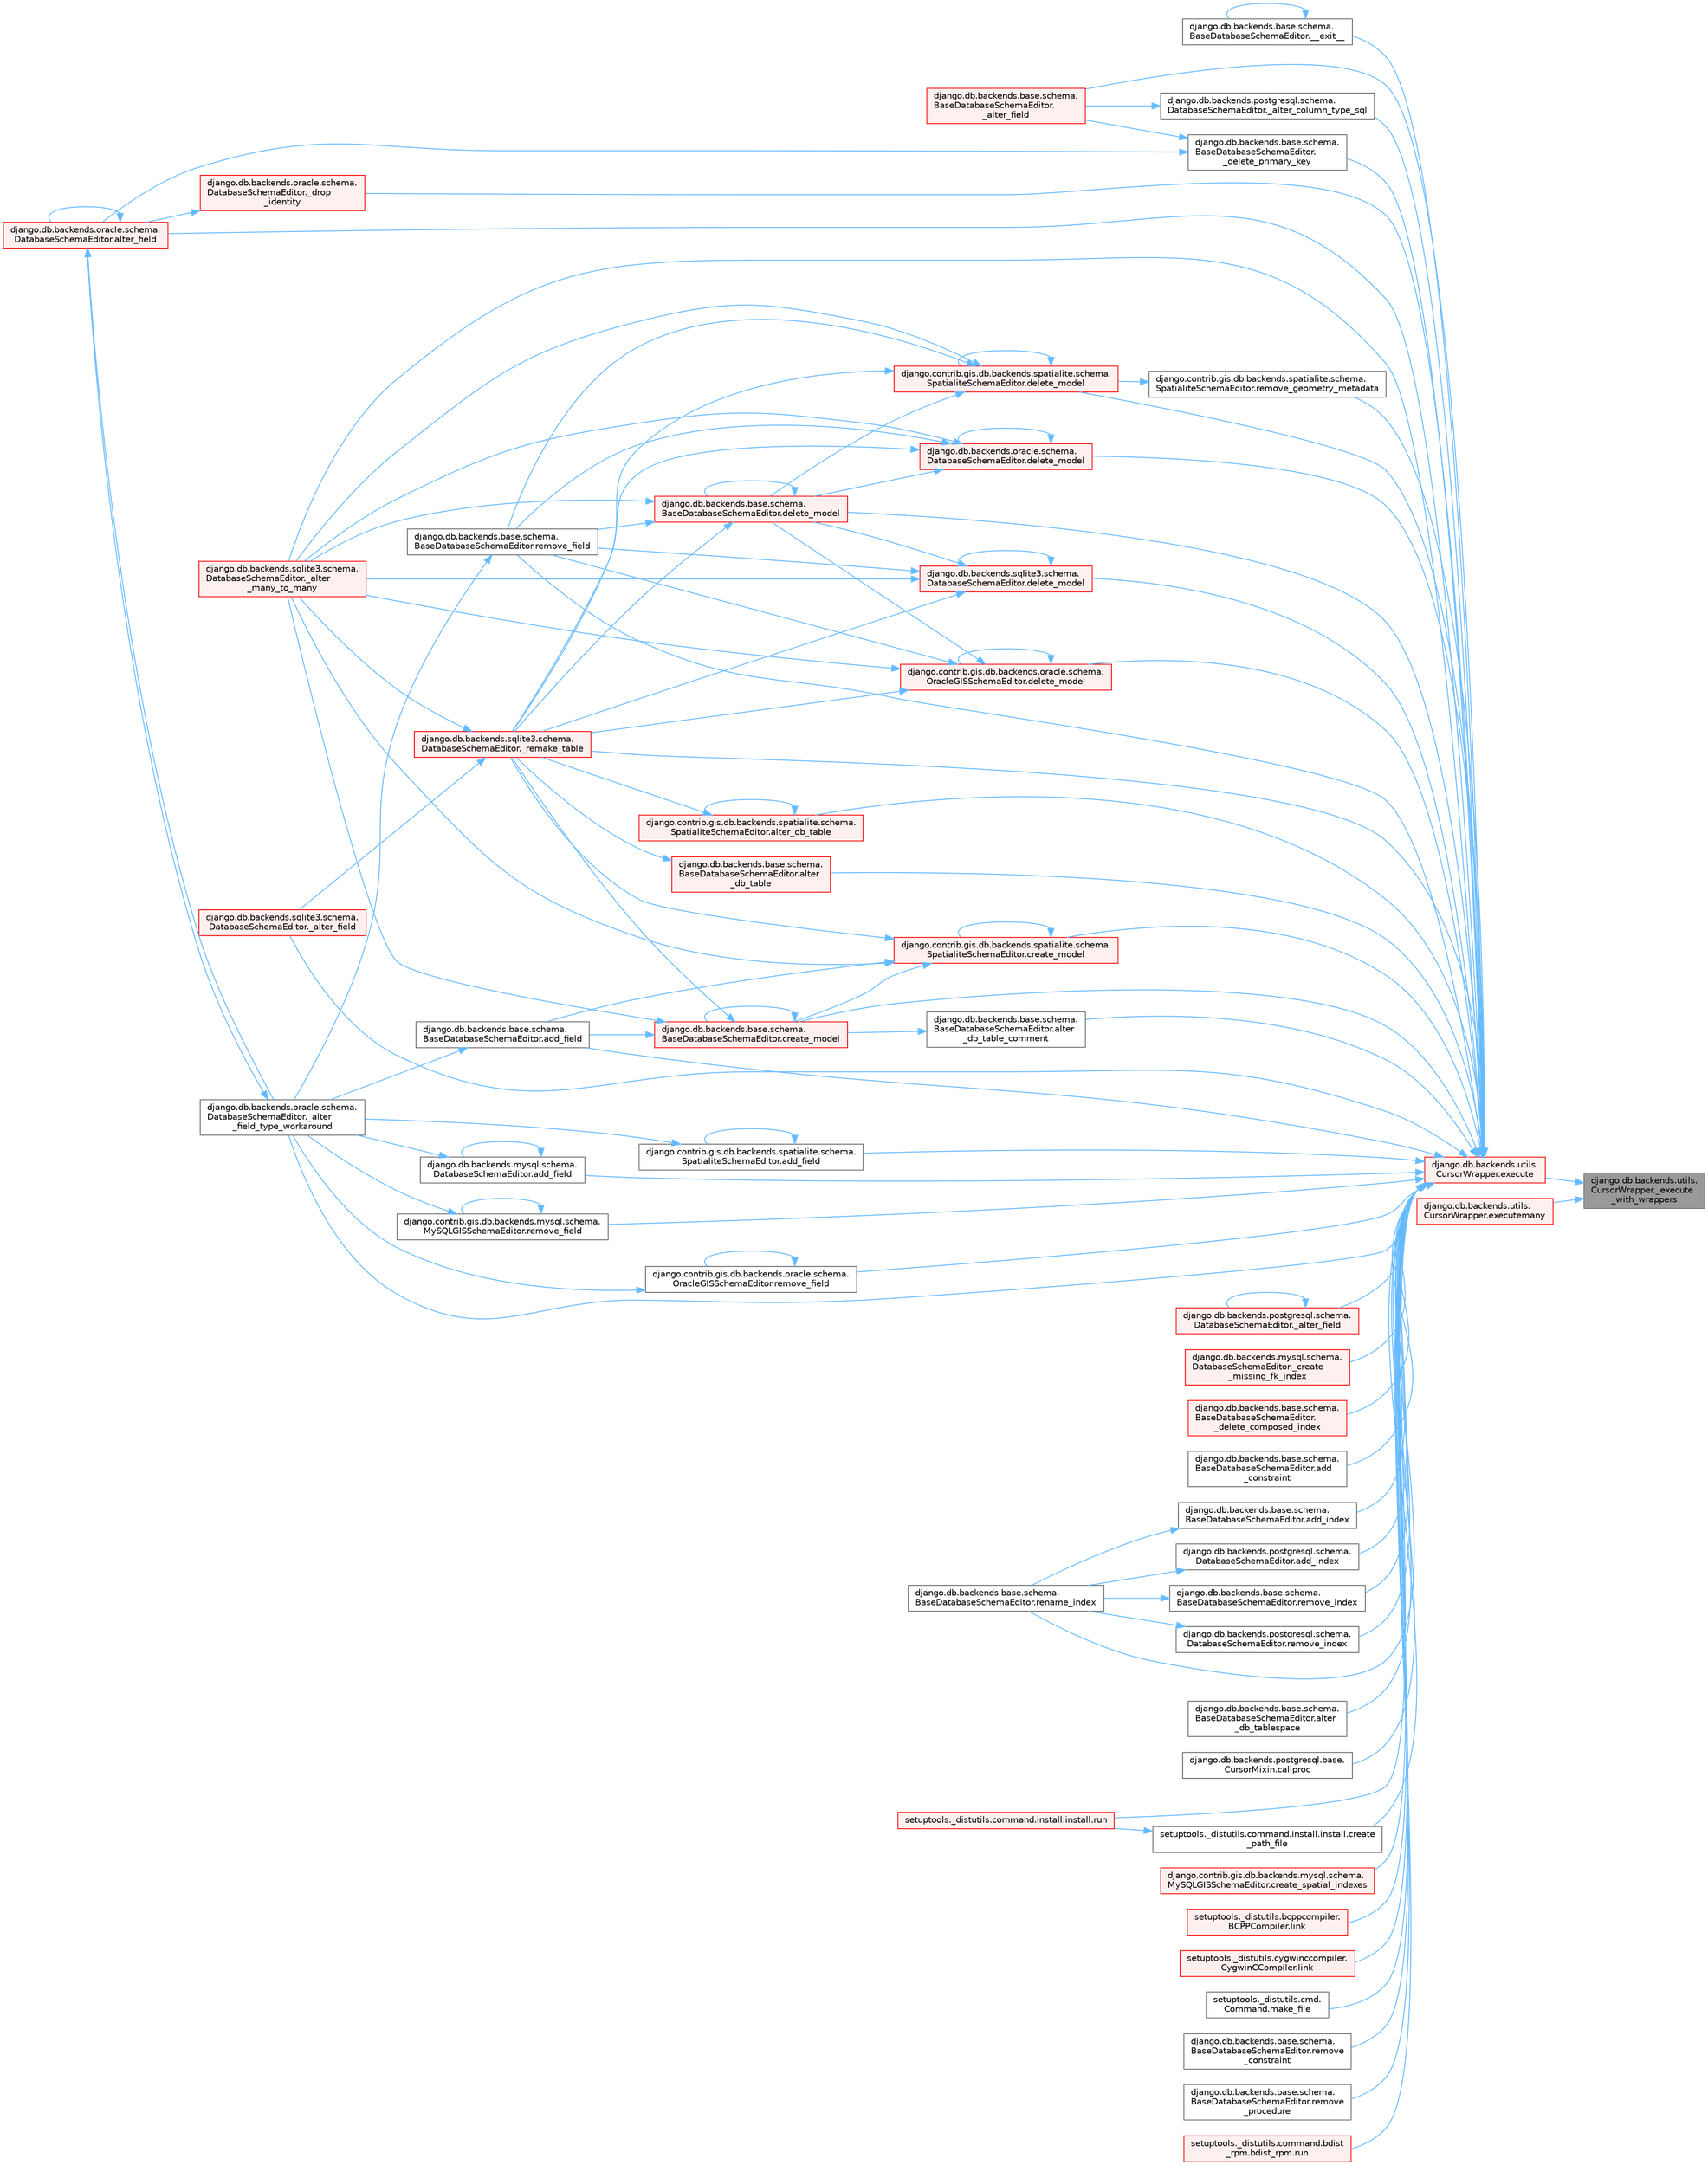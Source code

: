 digraph "django.db.backends.utils.CursorWrapper._execute_with_wrappers"
{
 // LATEX_PDF_SIZE
  bgcolor="transparent";
  edge [fontname=Helvetica,fontsize=10,labelfontname=Helvetica,labelfontsize=10];
  node [fontname=Helvetica,fontsize=10,shape=box,height=0.2,width=0.4];
  rankdir="RL";
  Node1 [id="Node000001",label="django.db.backends.utils.\lCursorWrapper._execute\l_with_wrappers",height=0.2,width=0.4,color="gray40", fillcolor="grey60", style="filled", fontcolor="black",tooltip=" "];
  Node1 -> Node2 [id="edge1_Node000001_Node000002",dir="back",color="steelblue1",style="solid",tooltip=" "];
  Node2 [id="Node000002",label="django.db.backends.utils.\lCursorWrapper.execute",height=0.2,width=0.4,color="red", fillcolor="#FFF0F0", style="filled",URL="$classdjango_1_1db_1_1backends_1_1utils_1_1_cursor_wrapper.html#a7d0bc9b6584c9fee961505e1d460547c",tooltip=" "];
  Node2 -> Node3 [id="edge2_Node000002_Node000003",dir="back",color="steelblue1",style="solid",tooltip=" "];
  Node3 [id="Node000003",label="django.db.backends.base.schema.\lBaseDatabaseSchemaEditor.__exit__",height=0.2,width=0.4,color="grey40", fillcolor="white", style="filled",URL="$classdjango_1_1db_1_1backends_1_1base_1_1schema_1_1_base_database_schema_editor.html#adc641c3cf336c3cba5f945841b7d5790",tooltip=" "];
  Node3 -> Node3 [id="edge3_Node000003_Node000003",dir="back",color="steelblue1",style="solid",tooltip=" "];
  Node2 -> Node4 [id="edge4_Node000002_Node000004",dir="back",color="steelblue1",style="solid",tooltip=" "];
  Node4 [id="Node000004",label="django.db.backends.postgresql.schema.\lDatabaseSchemaEditor._alter_column_type_sql",height=0.2,width=0.4,color="grey40", fillcolor="white", style="filled",URL="$classdjango_1_1db_1_1backends_1_1postgresql_1_1schema_1_1_database_schema_editor.html#addb09171be88c149496b00e7d217d186",tooltip=" "];
  Node4 -> Node5 [id="edge5_Node000004_Node000005",dir="back",color="steelblue1",style="solid",tooltip=" "];
  Node5 [id="Node000005",label="django.db.backends.base.schema.\lBaseDatabaseSchemaEditor.\l_alter_field",height=0.2,width=0.4,color="red", fillcolor="#FFF0F0", style="filled",URL="$classdjango_1_1db_1_1backends_1_1base_1_1schema_1_1_base_database_schema_editor.html#afcda33e5b1eb760a5a66c09033f1b75c",tooltip=" "];
  Node2 -> Node5 [id="edge6_Node000002_Node000005",dir="back",color="steelblue1",style="solid",tooltip=" "];
  Node2 -> Node10 [id="edge7_Node000002_Node000010",dir="back",color="steelblue1",style="solid",tooltip=" "];
  Node10 [id="Node000010",label="django.db.backends.postgresql.schema.\lDatabaseSchemaEditor._alter_field",height=0.2,width=0.4,color="red", fillcolor="#FFF0F0", style="filled",URL="$classdjango_1_1db_1_1backends_1_1postgresql_1_1schema_1_1_database_schema_editor.html#a143eb4ff7fc0f555417eb054bb91c41d",tooltip=" "];
  Node10 -> Node10 [id="edge8_Node000010_Node000010",dir="back",color="steelblue1",style="solid",tooltip=" "];
  Node2 -> Node11 [id="edge9_Node000002_Node000011",dir="back",color="steelblue1",style="solid",tooltip=" "];
  Node11 [id="Node000011",label="django.db.backends.sqlite3.schema.\lDatabaseSchemaEditor._alter_field",height=0.2,width=0.4,color="red", fillcolor="#FFF0F0", style="filled",URL="$classdjango_1_1db_1_1backends_1_1sqlite3_1_1schema_1_1_database_schema_editor.html#ab256c1d60756ea054e7249a3aa80d43b",tooltip=" "];
  Node2 -> Node9 [id="edge10_Node000002_Node000009",dir="back",color="steelblue1",style="solid",tooltip=" "];
  Node9 [id="Node000009",label="django.db.backends.oracle.schema.\lDatabaseSchemaEditor._alter\l_field_type_workaround",height=0.2,width=0.4,color="grey40", fillcolor="white", style="filled",URL="$classdjango_1_1db_1_1backends_1_1oracle_1_1schema_1_1_database_schema_editor.html#a78bc314f7e1030c1ef072c72a185ebd5",tooltip=" "];
  Node9 -> Node8 [id="edge11_Node000009_Node000008",dir="back",color="steelblue1",style="solid",tooltip=" "];
  Node8 [id="Node000008",label="django.db.backends.oracle.schema.\lDatabaseSchemaEditor.alter_field",height=0.2,width=0.4,color="red", fillcolor="#FFF0F0", style="filled",URL="$classdjango_1_1db_1_1backends_1_1oracle_1_1schema_1_1_database_schema_editor.html#abeddc040d6a7af1ca57aee72ee85784f",tooltip=" "];
  Node8 -> Node9 [id="edge12_Node000008_Node000009",dir="back",color="steelblue1",style="solid",tooltip=" "];
  Node8 -> Node8 [id="edge13_Node000008_Node000008",dir="back",color="steelblue1",style="solid",tooltip=" "];
  Node2 -> Node12 [id="edge14_Node000002_Node000012",dir="back",color="steelblue1",style="solid",tooltip=" "];
  Node12 [id="Node000012",label="django.db.backends.sqlite3.schema.\lDatabaseSchemaEditor._alter\l_many_to_many",height=0.2,width=0.4,color="red", fillcolor="#FFF0F0", style="filled",URL="$classdjango_1_1db_1_1backends_1_1sqlite3_1_1schema_1_1_database_schema_editor.html#a0eb5631cba4809779acc541260e47610",tooltip=" "];
  Node2 -> Node13 [id="edge15_Node000002_Node000013",dir="back",color="steelblue1",style="solid",tooltip=" "];
  Node13 [id="Node000013",label="django.db.backends.mysql.schema.\lDatabaseSchemaEditor._create\l_missing_fk_index",height=0.2,width=0.4,color="red", fillcolor="#FFF0F0", style="filled",URL="$classdjango_1_1db_1_1backends_1_1mysql_1_1schema_1_1_database_schema_editor.html#a1409fb923121da63909627d7bd8ea396",tooltip=" "];
  Node2 -> Node20 [id="edge16_Node000002_Node000020",dir="back",color="steelblue1",style="solid",tooltip=" "];
  Node20 [id="Node000020",label="django.db.backends.base.schema.\lBaseDatabaseSchemaEditor.\l_delete_composed_index",height=0.2,width=0.4,color="red", fillcolor="#FFF0F0", style="filled",URL="$classdjango_1_1db_1_1backends_1_1base_1_1schema_1_1_base_database_schema_editor.html#a83847fbdf8dec0e82dd6028e7b3171f1",tooltip=" "];
  Node2 -> Node21 [id="edge17_Node000002_Node000021",dir="back",color="steelblue1",style="solid",tooltip=" "];
  Node21 [id="Node000021",label="django.db.backends.base.schema.\lBaseDatabaseSchemaEditor.\l_delete_primary_key",height=0.2,width=0.4,color="grey40", fillcolor="white", style="filled",URL="$classdjango_1_1db_1_1backends_1_1base_1_1schema_1_1_base_database_schema_editor.html#a81047e315c7b3f3a5688d5d294491694",tooltip=" "];
  Node21 -> Node5 [id="edge18_Node000021_Node000005",dir="back",color="steelblue1",style="solid",tooltip=" "];
  Node21 -> Node8 [id="edge19_Node000021_Node000008",dir="back",color="steelblue1",style="solid",tooltip=" "];
  Node2 -> Node22 [id="edge20_Node000002_Node000022",dir="back",color="steelblue1",style="solid",tooltip=" "];
  Node22 [id="Node000022",label="django.db.backends.oracle.schema.\lDatabaseSchemaEditor._drop\l_identity",height=0.2,width=0.4,color="red", fillcolor="#FFF0F0", style="filled",URL="$classdjango_1_1db_1_1backends_1_1oracle_1_1schema_1_1_database_schema_editor.html#a215f07e8311d1fd657957c4dbba8cfde",tooltip=" "];
  Node22 -> Node8 [id="edge21_Node000022_Node000008",dir="back",color="steelblue1",style="solid",tooltip=" "];
  Node2 -> Node25 [id="edge22_Node000002_Node000025",dir="back",color="steelblue1",style="solid",tooltip=" "];
  Node25 [id="Node000025",label="django.db.backends.sqlite3.schema.\lDatabaseSchemaEditor._remake_table",height=0.2,width=0.4,color="red", fillcolor="#FFF0F0", style="filled",URL="$classdjango_1_1db_1_1backends_1_1sqlite3_1_1schema_1_1_database_schema_editor.html#a9b5b247b2cd836c48a65726025b45e11",tooltip=" "];
  Node25 -> Node11 [id="edge23_Node000025_Node000011",dir="back",color="steelblue1",style="solid",tooltip=" "];
  Node25 -> Node12 [id="edge24_Node000025_Node000012",dir="back",color="steelblue1",style="solid",tooltip=" "];
  Node2 -> Node31 [id="edge25_Node000002_Node000031",dir="back",color="steelblue1",style="solid",tooltip=" "];
  Node31 [id="Node000031",label="django.db.backends.base.schema.\lBaseDatabaseSchemaEditor.add\l_constraint",height=0.2,width=0.4,color="grey40", fillcolor="white", style="filled",URL="$classdjango_1_1db_1_1backends_1_1base_1_1schema_1_1_base_database_schema_editor.html#a017871908a4c3682551db6c19aa549d4",tooltip=" "];
  Node2 -> Node32 [id="edge26_Node000002_Node000032",dir="back",color="steelblue1",style="solid",tooltip=" "];
  Node32 [id="Node000032",label="django.contrib.gis.db.backends.spatialite.schema.\lSpatialiteSchemaEditor.add_field",height=0.2,width=0.4,color="grey40", fillcolor="white", style="filled",URL="$classdjango_1_1contrib_1_1gis_1_1db_1_1backends_1_1spatialite_1_1schema_1_1_spatialite_schema_editor.html#ac6c0a11c42d919d3c5cc74bb59d8dcfc",tooltip=" "];
  Node32 -> Node9 [id="edge27_Node000032_Node000009",dir="back",color="steelblue1",style="solid",tooltip=" "];
  Node32 -> Node32 [id="edge28_Node000032_Node000032",dir="back",color="steelblue1",style="solid",tooltip=" "];
  Node2 -> Node33 [id="edge29_Node000002_Node000033",dir="back",color="steelblue1",style="solid",tooltip=" "];
  Node33 [id="Node000033",label="django.db.backends.base.schema.\lBaseDatabaseSchemaEditor.add_field",height=0.2,width=0.4,color="grey40", fillcolor="white", style="filled",URL="$classdjango_1_1db_1_1backends_1_1base_1_1schema_1_1_base_database_schema_editor.html#affe03b0f7c180f8cb5759a5cff4f006a",tooltip=" "];
  Node33 -> Node9 [id="edge30_Node000033_Node000009",dir="back",color="steelblue1",style="solid",tooltip=" "];
  Node2 -> Node34 [id="edge31_Node000002_Node000034",dir="back",color="steelblue1",style="solid",tooltip=" "];
  Node34 [id="Node000034",label="django.db.backends.mysql.schema.\lDatabaseSchemaEditor.add_field",height=0.2,width=0.4,color="grey40", fillcolor="white", style="filled",URL="$classdjango_1_1db_1_1backends_1_1mysql_1_1schema_1_1_database_schema_editor.html#a2bb764c2fab516643cccf83b8865b410",tooltip=" "];
  Node34 -> Node9 [id="edge32_Node000034_Node000009",dir="back",color="steelblue1",style="solid",tooltip=" "];
  Node34 -> Node34 [id="edge33_Node000034_Node000034",dir="back",color="steelblue1",style="solid",tooltip=" "];
  Node2 -> Node35 [id="edge34_Node000002_Node000035",dir="back",color="steelblue1",style="solid",tooltip=" "];
  Node35 [id="Node000035",label="django.db.backends.base.schema.\lBaseDatabaseSchemaEditor.add_index",height=0.2,width=0.4,color="grey40", fillcolor="white", style="filled",URL="$classdjango_1_1db_1_1backends_1_1base_1_1schema_1_1_base_database_schema_editor.html#abc2d41f83d865510442ebead47b3ed96",tooltip=" "];
  Node35 -> Node19 [id="edge35_Node000035_Node000019",dir="back",color="steelblue1",style="solid",tooltip=" "];
  Node19 [id="Node000019",label="django.db.backends.base.schema.\lBaseDatabaseSchemaEditor.rename_index",height=0.2,width=0.4,color="grey40", fillcolor="white", style="filled",URL="$classdjango_1_1db_1_1backends_1_1base_1_1schema_1_1_base_database_schema_editor.html#a8e3b9af9743243db37771266a61f11e2",tooltip=" "];
  Node2 -> Node36 [id="edge36_Node000002_Node000036",dir="back",color="steelblue1",style="solid",tooltip=" "];
  Node36 [id="Node000036",label="django.db.backends.postgresql.schema.\lDatabaseSchemaEditor.add_index",height=0.2,width=0.4,color="grey40", fillcolor="white", style="filled",URL="$classdjango_1_1db_1_1backends_1_1postgresql_1_1schema_1_1_database_schema_editor.html#acc6cde4ca005b9128ef4a9e9b556b3b0",tooltip=" "];
  Node36 -> Node19 [id="edge37_Node000036_Node000019",dir="back",color="steelblue1",style="solid",tooltip=" "];
  Node2 -> Node37 [id="edge38_Node000002_Node000037",dir="back",color="steelblue1",style="solid",tooltip=" "];
  Node37 [id="Node000037",label="django.contrib.gis.db.backends.spatialite.schema.\lSpatialiteSchemaEditor.alter_db_table",height=0.2,width=0.4,color="red", fillcolor="#FFF0F0", style="filled",URL="$classdjango_1_1contrib_1_1gis_1_1db_1_1backends_1_1spatialite_1_1schema_1_1_spatialite_schema_editor.html#a3c238b03e587be42747e3a128cd44946",tooltip=" "];
  Node37 -> Node25 [id="edge39_Node000037_Node000025",dir="back",color="steelblue1",style="solid",tooltip=" "];
  Node37 -> Node37 [id="edge40_Node000037_Node000037",dir="back",color="steelblue1",style="solid",tooltip=" "];
  Node2 -> Node38 [id="edge41_Node000002_Node000038",dir="back",color="steelblue1",style="solid",tooltip=" "];
  Node38 [id="Node000038",label="django.db.backends.base.schema.\lBaseDatabaseSchemaEditor.alter\l_db_table",height=0.2,width=0.4,color="red", fillcolor="#FFF0F0", style="filled",URL="$classdjango_1_1db_1_1backends_1_1base_1_1schema_1_1_base_database_schema_editor.html#a6975136cc10a20541aed6b53fea99565",tooltip=" "];
  Node38 -> Node25 [id="edge42_Node000038_Node000025",dir="back",color="steelblue1",style="solid",tooltip=" "];
  Node2 -> Node39 [id="edge43_Node000002_Node000039",dir="back",color="steelblue1",style="solid",tooltip=" "];
  Node39 [id="Node000039",label="django.db.backends.base.schema.\lBaseDatabaseSchemaEditor.alter\l_db_table_comment",height=0.2,width=0.4,color="grey40", fillcolor="white", style="filled",URL="$classdjango_1_1db_1_1backends_1_1base_1_1schema_1_1_base_database_schema_editor.html#a788ba4cf1ea36f15a1b1d7a11b8d31a1",tooltip=" "];
  Node39 -> Node40 [id="edge44_Node000039_Node000040",dir="back",color="steelblue1",style="solid",tooltip=" "];
  Node40 [id="Node000040",label="django.db.backends.base.schema.\lBaseDatabaseSchemaEditor.create_model",height=0.2,width=0.4,color="red", fillcolor="#FFF0F0", style="filled",URL="$classdjango_1_1db_1_1backends_1_1base_1_1schema_1_1_base_database_schema_editor.html#a802611d84fc67073227f245b7e881331",tooltip=" "];
  Node40 -> Node12 [id="edge45_Node000040_Node000012",dir="back",color="steelblue1",style="solid",tooltip=" "];
  Node40 -> Node25 [id="edge46_Node000040_Node000025",dir="back",color="steelblue1",style="solid",tooltip=" "];
  Node40 -> Node33 [id="edge47_Node000040_Node000033",dir="back",color="steelblue1",style="solid",tooltip=" "];
  Node40 -> Node40 [id="edge48_Node000040_Node000040",dir="back",color="steelblue1",style="solid",tooltip=" "];
  Node2 -> Node41 [id="edge49_Node000002_Node000041",dir="back",color="steelblue1",style="solid",tooltip=" "];
  Node41 [id="Node000041",label="django.db.backends.base.schema.\lBaseDatabaseSchemaEditor.alter\l_db_tablespace",height=0.2,width=0.4,color="grey40", fillcolor="white", style="filled",URL="$classdjango_1_1db_1_1backends_1_1base_1_1schema_1_1_base_database_schema_editor.html#ac93f875aaebf90f4c28d2ec8f963acdd",tooltip=" "];
  Node2 -> Node8 [id="edge50_Node000002_Node000008",dir="back",color="steelblue1",style="solid",tooltip=" "];
  Node2 -> Node42 [id="edge51_Node000002_Node000042",dir="back",color="steelblue1",style="solid",tooltip=" "];
  Node42 [id="Node000042",label="django.db.backends.postgresql.base.\lCursorMixin.callproc",height=0.2,width=0.4,color="grey40", fillcolor="white", style="filled",URL="$classdjango_1_1db_1_1backends_1_1postgresql_1_1base_1_1_cursor_mixin.html#a47ae60510118aff959f7ee3bc049cdcd",tooltip=" "];
  Node2 -> Node43 [id="edge52_Node000002_Node000043",dir="back",color="steelblue1",style="solid",tooltip=" "];
  Node43 [id="Node000043",label="django.contrib.gis.db.backends.spatialite.schema.\lSpatialiteSchemaEditor.create_model",height=0.2,width=0.4,color="red", fillcolor="#FFF0F0", style="filled",URL="$classdjango_1_1contrib_1_1gis_1_1db_1_1backends_1_1spatialite_1_1schema_1_1_spatialite_schema_editor.html#a19b94a34b1e1e5fc3cd38c736f21f025",tooltip=" "];
  Node43 -> Node12 [id="edge53_Node000043_Node000012",dir="back",color="steelblue1",style="solid",tooltip=" "];
  Node43 -> Node25 [id="edge54_Node000043_Node000025",dir="back",color="steelblue1",style="solid",tooltip=" "];
  Node43 -> Node33 [id="edge55_Node000043_Node000033",dir="back",color="steelblue1",style="solid",tooltip=" "];
  Node43 -> Node43 [id="edge56_Node000043_Node000043",dir="back",color="steelblue1",style="solid",tooltip=" "];
  Node43 -> Node40 [id="edge57_Node000043_Node000040",dir="back",color="steelblue1",style="solid",tooltip=" "];
  Node2 -> Node40 [id="edge58_Node000002_Node000040",dir="back",color="steelblue1",style="solid",tooltip=" "];
  Node2 -> Node44 [id="edge59_Node000002_Node000044",dir="back",color="steelblue1",style="solid",tooltip=" "];
  Node44 [id="Node000044",label="setuptools._distutils.command.install.install.create\l_path_file",height=0.2,width=0.4,color="grey40", fillcolor="white", style="filled",URL="$classsetuptools_1_1__distutils_1_1command_1_1install_1_1install.html#ae5b9163a32dec1fd8d16c029acf46364",tooltip=" "];
  Node44 -> Node45 [id="edge60_Node000044_Node000045",dir="back",color="steelblue1",style="solid",tooltip=" "];
  Node45 [id="Node000045",label="setuptools._distutils.command.install.install.run",height=0.2,width=0.4,color="red", fillcolor="#FFF0F0", style="filled",URL="$classsetuptools_1_1__distutils_1_1command_1_1install_1_1install.html#a334865e31c8184ad6db89bade3233a4f",tooltip=" "];
  Node2 -> Node50 [id="edge61_Node000002_Node000050",dir="back",color="steelblue1",style="solid",tooltip=" "];
  Node50 [id="Node000050",label="django.contrib.gis.db.backends.mysql.schema.\lMySQLGISSchemaEditor.create_spatial_indexes",height=0.2,width=0.4,color="red", fillcolor="#FFF0F0", style="filled",URL="$classdjango_1_1contrib_1_1gis_1_1db_1_1backends_1_1mysql_1_1schema_1_1_my_s_q_l_g_i_s_schema_editor.html#ab01e4e9753b9691b274cfe31c800fb87",tooltip=" "];
  Node2 -> Node53 [id="edge62_Node000002_Node000053",dir="back",color="steelblue1",style="solid",tooltip=" "];
  Node53 [id="Node000053",label="django.contrib.gis.db.backends.oracle.schema.\lOracleGISSchemaEditor.delete_model",height=0.2,width=0.4,color="red", fillcolor="#FFF0F0", style="filled",URL="$classdjango_1_1contrib_1_1gis_1_1db_1_1backends_1_1oracle_1_1schema_1_1_oracle_g_i_s_schema_editor.html#a7e204de51c85be33515ce57fa48849df",tooltip=" "];
  Node53 -> Node12 [id="edge63_Node000053_Node000012",dir="back",color="steelblue1",style="solid",tooltip=" "];
  Node53 -> Node25 [id="edge64_Node000053_Node000025",dir="back",color="steelblue1",style="solid",tooltip=" "];
  Node53 -> Node53 [id="edge65_Node000053_Node000053",dir="back",color="steelblue1",style="solid",tooltip=" "];
  Node53 -> Node56 [id="edge66_Node000053_Node000056",dir="back",color="steelblue1",style="solid",tooltip=" "];
  Node56 [id="Node000056",label="django.db.backends.base.schema.\lBaseDatabaseSchemaEditor.delete_model",height=0.2,width=0.4,color="red", fillcolor="#FFF0F0", style="filled",URL="$classdjango_1_1db_1_1backends_1_1base_1_1schema_1_1_base_database_schema_editor.html#a4685be374dca3bb40806d579c17c4a71",tooltip=" "];
  Node56 -> Node12 [id="edge67_Node000056_Node000012",dir="back",color="steelblue1",style="solid",tooltip=" "];
  Node56 -> Node25 [id="edge68_Node000056_Node000025",dir="back",color="steelblue1",style="solid",tooltip=" "];
  Node56 -> Node56 [id="edge69_Node000056_Node000056",dir="back",color="steelblue1",style="solid",tooltip=" "];
  Node56 -> Node57 [id="edge70_Node000056_Node000057",dir="back",color="steelblue1",style="solid",tooltip=" "];
  Node57 [id="Node000057",label="django.db.backends.base.schema.\lBaseDatabaseSchemaEditor.remove_field",height=0.2,width=0.4,color="grey40", fillcolor="white", style="filled",URL="$classdjango_1_1db_1_1backends_1_1base_1_1schema_1_1_base_database_schema_editor.html#a962851f801c541e11c9ad9265bfe3347",tooltip=" "];
  Node57 -> Node9 [id="edge71_Node000057_Node000009",dir="back",color="steelblue1",style="solid",tooltip=" "];
  Node53 -> Node57 [id="edge72_Node000053_Node000057",dir="back",color="steelblue1",style="solid",tooltip=" "];
  Node2 -> Node58 [id="edge73_Node000002_Node000058",dir="back",color="steelblue1",style="solid",tooltip=" "];
  Node58 [id="Node000058",label="django.contrib.gis.db.backends.spatialite.schema.\lSpatialiteSchemaEditor.delete_model",height=0.2,width=0.4,color="red", fillcolor="#FFF0F0", style="filled",URL="$classdjango_1_1contrib_1_1gis_1_1db_1_1backends_1_1spatialite_1_1schema_1_1_spatialite_schema_editor.html#a1d324c35e2535b9adf7cbecb68fe761d",tooltip=" "];
  Node58 -> Node12 [id="edge74_Node000058_Node000012",dir="back",color="steelblue1",style="solid",tooltip=" "];
  Node58 -> Node25 [id="edge75_Node000058_Node000025",dir="back",color="steelblue1",style="solid",tooltip=" "];
  Node58 -> Node58 [id="edge76_Node000058_Node000058",dir="back",color="steelblue1",style="solid",tooltip=" "];
  Node58 -> Node56 [id="edge77_Node000058_Node000056",dir="back",color="steelblue1",style="solid",tooltip=" "];
  Node58 -> Node57 [id="edge78_Node000058_Node000057",dir="back",color="steelblue1",style="solid",tooltip=" "];
  Node2 -> Node56 [id="edge79_Node000002_Node000056",dir="back",color="steelblue1",style="solid",tooltip=" "];
  Node2 -> Node59 [id="edge80_Node000002_Node000059",dir="back",color="steelblue1",style="solid",tooltip=" "];
  Node59 [id="Node000059",label="django.db.backends.oracle.schema.\lDatabaseSchemaEditor.delete_model",height=0.2,width=0.4,color="red", fillcolor="#FFF0F0", style="filled",URL="$classdjango_1_1db_1_1backends_1_1oracle_1_1schema_1_1_database_schema_editor.html#ab50218126d3c815cba56fe0387a8dcba",tooltip=" "];
  Node59 -> Node12 [id="edge81_Node000059_Node000012",dir="back",color="steelblue1",style="solid",tooltip=" "];
  Node59 -> Node25 [id="edge82_Node000059_Node000025",dir="back",color="steelblue1",style="solid",tooltip=" "];
  Node59 -> Node56 [id="edge83_Node000059_Node000056",dir="back",color="steelblue1",style="solid",tooltip=" "];
  Node59 -> Node59 [id="edge84_Node000059_Node000059",dir="back",color="steelblue1",style="solid",tooltip=" "];
  Node59 -> Node57 [id="edge85_Node000059_Node000057",dir="back",color="steelblue1",style="solid",tooltip=" "];
  Node2 -> Node60 [id="edge86_Node000002_Node000060",dir="back",color="steelblue1",style="solid",tooltip=" "];
  Node60 [id="Node000060",label="django.db.backends.sqlite3.schema.\lDatabaseSchemaEditor.delete_model",height=0.2,width=0.4,color="red", fillcolor="#FFF0F0", style="filled",URL="$classdjango_1_1db_1_1backends_1_1sqlite3_1_1schema_1_1_database_schema_editor.html#ace17666280378c6270bb6569941a67ad",tooltip=" "];
  Node60 -> Node12 [id="edge87_Node000060_Node000012",dir="back",color="steelblue1",style="solid",tooltip=" "];
  Node60 -> Node25 [id="edge88_Node000060_Node000025",dir="back",color="steelblue1",style="solid",tooltip=" "];
  Node60 -> Node56 [id="edge89_Node000060_Node000056",dir="back",color="steelblue1",style="solid",tooltip=" "];
  Node60 -> Node60 [id="edge90_Node000060_Node000060",dir="back",color="steelblue1",style="solid",tooltip=" "];
  Node60 -> Node57 [id="edge91_Node000060_Node000057",dir="back",color="steelblue1",style="solid",tooltip=" "];
  Node2 -> Node61 [id="edge92_Node000002_Node000061",dir="back",color="steelblue1",style="solid",tooltip=" "];
  Node61 [id="Node000061",label="setuptools._distutils.bcppcompiler.\lBCPPCompiler.link",height=0.2,width=0.4,color="red", fillcolor="#FFF0F0", style="filled",URL="$classsetuptools_1_1__distutils_1_1bcppcompiler_1_1_b_c_p_p_compiler.html#a9207773d36ecabdd197469c6dcff5e41",tooltip=" "];
  Node2 -> Node79 [id="edge93_Node000002_Node000079",dir="back",color="steelblue1",style="solid",tooltip=" "];
  Node79 [id="Node000079",label="setuptools._distutils.cygwinccompiler.\lCygwinCCompiler.link",height=0.2,width=0.4,color="red", fillcolor="#FFF0F0", style="filled",URL="$classsetuptools_1_1__distutils_1_1cygwinccompiler_1_1_cygwin_c_compiler.html#a90d2f2ffa74da0002fe22b41afc2cc2f",tooltip=" "];
  Node2 -> Node89 [id="edge94_Node000002_Node000089",dir="back",color="steelblue1",style="solid",tooltip=" "];
  Node89 [id="Node000089",label="setuptools._distutils.cmd.\lCommand.make_file",height=0.2,width=0.4,color="grey40", fillcolor="white", style="filled",URL="$classsetuptools_1_1__distutils_1_1cmd_1_1_command.html#a3165448f29bc3975e4443166b8ff2930",tooltip=" "];
  Node2 -> Node90 [id="edge95_Node000002_Node000090",dir="back",color="steelblue1",style="solid",tooltip=" "];
  Node90 [id="Node000090",label="django.db.backends.base.schema.\lBaseDatabaseSchemaEditor.remove\l_constraint",height=0.2,width=0.4,color="grey40", fillcolor="white", style="filled",URL="$classdjango_1_1db_1_1backends_1_1base_1_1schema_1_1_base_database_schema_editor.html#a686afe17ec7912aff8234454a6380d09",tooltip=" "];
  Node2 -> Node91 [id="edge96_Node000002_Node000091",dir="back",color="steelblue1",style="solid",tooltip=" "];
  Node91 [id="Node000091",label="django.contrib.gis.db.backends.mysql.schema.\lMySQLGISSchemaEditor.remove_field",height=0.2,width=0.4,color="grey40", fillcolor="white", style="filled",URL="$classdjango_1_1contrib_1_1gis_1_1db_1_1backends_1_1mysql_1_1schema_1_1_my_s_q_l_g_i_s_schema_editor.html#a42c4ccd16596ef9bc64369e876e66df3",tooltip=" "];
  Node91 -> Node9 [id="edge97_Node000091_Node000009",dir="back",color="steelblue1",style="solid",tooltip=" "];
  Node91 -> Node91 [id="edge98_Node000091_Node000091",dir="back",color="steelblue1",style="solid",tooltip=" "];
  Node2 -> Node92 [id="edge99_Node000002_Node000092",dir="back",color="steelblue1",style="solid",tooltip=" "];
  Node92 [id="Node000092",label="django.contrib.gis.db.backends.oracle.schema.\lOracleGISSchemaEditor.remove_field",height=0.2,width=0.4,color="grey40", fillcolor="white", style="filled",URL="$classdjango_1_1contrib_1_1gis_1_1db_1_1backends_1_1oracle_1_1schema_1_1_oracle_g_i_s_schema_editor.html#ae50523d90339ec103c8749d685f411bc",tooltip=" "];
  Node92 -> Node9 [id="edge100_Node000092_Node000009",dir="back",color="steelblue1",style="solid",tooltip=" "];
  Node92 -> Node92 [id="edge101_Node000092_Node000092",dir="back",color="steelblue1",style="solid",tooltip=" "];
  Node2 -> Node57 [id="edge102_Node000002_Node000057",dir="back",color="steelblue1",style="solid",tooltip=" "];
  Node2 -> Node93 [id="edge103_Node000002_Node000093",dir="back",color="steelblue1",style="solid",tooltip=" "];
  Node93 [id="Node000093",label="django.contrib.gis.db.backends.spatialite.schema.\lSpatialiteSchemaEditor.remove_geometry_metadata",height=0.2,width=0.4,color="grey40", fillcolor="white", style="filled",URL="$classdjango_1_1contrib_1_1gis_1_1db_1_1backends_1_1spatialite_1_1schema_1_1_spatialite_schema_editor.html#af84e611c69738b348c648f84fb45a890",tooltip=" "];
  Node93 -> Node58 [id="edge104_Node000093_Node000058",dir="back",color="steelblue1",style="solid",tooltip=" "];
  Node2 -> Node94 [id="edge105_Node000002_Node000094",dir="back",color="steelblue1",style="solid",tooltip=" "];
  Node94 [id="Node000094",label="django.db.backends.base.schema.\lBaseDatabaseSchemaEditor.remove_index",height=0.2,width=0.4,color="grey40", fillcolor="white", style="filled",URL="$classdjango_1_1db_1_1backends_1_1base_1_1schema_1_1_base_database_schema_editor.html#a289de919288906b2eb3d96d35513a335",tooltip=" "];
  Node94 -> Node19 [id="edge106_Node000094_Node000019",dir="back",color="steelblue1",style="solid",tooltip=" "];
  Node2 -> Node95 [id="edge107_Node000002_Node000095",dir="back",color="steelblue1",style="solid",tooltip=" "];
  Node95 [id="Node000095",label="django.db.backends.postgresql.schema.\lDatabaseSchemaEditor.remove_index",height=0.2,width=0.4,color="grey40", fillcolor="white", style="filled",URL="$classdjango_1_1db_1_1backends_1_1postgresql_1_1schema_1_1_database_schema_editor.html#a46a97fb0ae3be3bdcdbe0cb3a03fc10d",tooltip=" "];
  Node95 -> Node19 [id="edge108_Node000095_Node000019",dir="back",color="steelblue1",style="solid",tooltip=" "];
  Node2 -> Node96 [id="edge109_Node000002_Node000096",dir="back",color="steelblue1",style="solid",tooltip=" "];
  Node96 [id="Node000096",label="django.db.backends.base.schema.\lBaseDatabaseSchemaEditor.remove\l_procedure",height=0.2,width=0.4,color="grey40", fillcolor="white", style="filled",URL="$classdjango_1_1db_1_1backends_1_1base_1_1schema_1_1_base_database_schema_editor.html#a831fe134dd700c0c84c3229b704cec98",tooltip=" "];
  Node2 -> Node19 [id="edge110_Node000002_Node000019",dir="back",color="steelblue1",style="solid",tooltip=" "];
  Node2 -> Node97 [id="edge111_Node000002_Node000097",dir="back",color="steelblue1",style="solid",tooltip=" "];
  Node97 [id="Node000097",label="setuptools._distutils.command.bdist\l_rpm.bdist_rpm.run",height=0.2,width=0.4,color="red", fillcolor="#FFF0F0", style="filled",URL="$classsetuptools_1_1__distutils_1_1command_1_1bdist__rpm_1_1bdist__rpm.html#adcee42c05da0e307fe50ccba1f7efd75",tooltip=" "];
  Node2 -> Node45 [id="edge112_Node000002_Node000045",dir="back",color="steelblue1",style="solid",tooltip=" "];
  Node1 -> Node358 [id="edge113_Node000001_Node000358",dir="back",color="steelblue1",style="solid",tooltip=" "];
  Node358 [id="Node000358",label="django.db.backends.utils.\lCursorWrapper.executemany",height=0.2,width=0.4,color="red", fillcolor="#FFF0F0", style="filled",URL="$classdjango_1_1db_1_1backends_1_1utils_1_1_cursor_wrapper.html#a4f4a190ffb0a69b662202fcb68243282",tooltip=" "];
}
